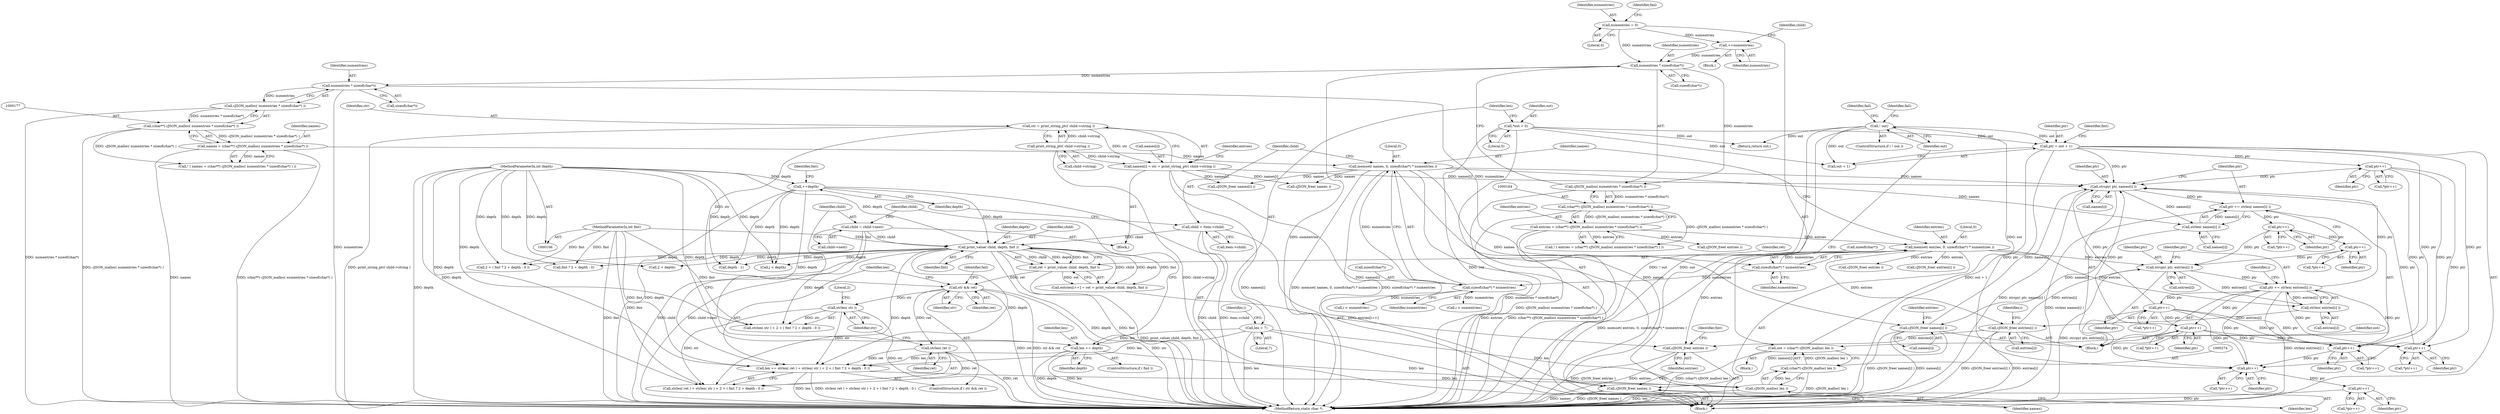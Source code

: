 digraph "1_iperf_91f2fa59e8ed80dfbf400add0164ee0e508e412a_42@API" {
"1000364" [label="(Call,strcpy( ptr, names[i] ))"];
"1000406" [label="(Call,ptr++)"];
"1000392" [label="(Call,ptr += strlen( entries[i] ))"];
"1000394" [label="(Call,strlen( entries[i] ))"];
"1000387" [label="(Call,strcpy( ptr, entries[i] ))"];
"1000377" [label="(Call,ptr++)"];
"1000369" [label="(Call,ptr += strlen( names[i] ))"];
"1000371" [label="(Call,strlen( names[i] ))"];
"1000364" [label="(Call,strcpy( ptr, names[i] ))"];
"1000361" [label="(Call,ptr++)"];
"1000322" [label="(Call,ptr = out + 1)"];
"1000120" [label="(Call,*out = 0)"];
"1000278" [label="(Call,! out)"];
"1000271" [label="(Call,out = (char*) cJSON_malloc( len ))"];
"1000273" [label="(Call,(char*) cJSON_malloc( len ))"];
"1000275" [label="(Call,cJSON_malloc( len ))"];
"1000211" [label="(Call,len += depth)"];
"1000207" [label="(Call,++depth)"];
"1000108" [label="(MethodParameterIn,int depth)"];
"1000127" [label="(Call,len = 7)"];
"1000242" [label="(Call,len += strlen( ret ) + strlen( str ) + 2 + ( fmt ? 2 + depth : 0 ))"];
"1000245" [label="(Call,strlen( ret ))"];
"1000239" [label="(Call,str && ret)"];
"1000221" [label="(Call,str = print_string_ptr( child->string ))"];
"1000223" [label="(Call,print_string_ptr( child->string ))"];
"1000232" [label="(Call,ret = print_value( child, depth, fmt ))"];
"1000234" [label="(Call,print_value( child, depth, fmt ))"];
"1000202" [label="(Call,child = item->child)"];
"1000262" [label="(Call,child = child->next)"];
"1000109" [label="(MethodParameterIn,int fmt)"];
"1000248" [label="(Call,strlen( str ))"];
"1000331" [label="(Call,ptr++)"];
"1000413" [label="(Call,ptr++)"];
"1000217" [label="(Call,names[i] = str = print_string_ptr( child->string ))"];
"1000420" [label="(Call,cJSON_free( names[i] ))"];
"1000195" [label="(Call,memset( names, 0, sizeof(char*) * numentries ))"];
"1000174" [label="(Call,names = (char**) cJSON_malloc( numentries * sizeof(char*) ))"];
"1000176" [label="(Call,(char**) cJSON_malloc( numentries * sizeof(char*) ))"];
"1000178" [label="(Call,cJSON_malloc( numentries * sizeof(char*) ))"];
"1000179" [label="(Call,numentries * sizeof(char*))"];
"1000166" [label="(Call,numentries * sizeof(char*))"];
"1000152" [label="(Call,++numentries)"];
"1000142" [label="(Call,numentries = 0)"];
"1000198" [label="(Call,sizeof(char*) * numentries)"];
"1000191" [label="(Call,sizeof(char*) * numentries)"];
"1000384" [label="(Call,ptr++)"];
"1000188" [label="(Call,memset( entries, 0, sizeof(char*) * numentries ))"];
"1000161" [label="(Call,entries = (char**) cJSON_malloc( numentries * sizeof(char*) ))"];
"1000163" [label="(Call,(char**) cJSON_malloc( numentries * sizeof(char*) ))"];
"1000165" [label="(Call,cJSON_malloc( numentries * sizeof(char*) ))"];
"1000424" [label="(Call,cJSON_free( entries[i] ))"];
"1000428" [label="(Call,cJSON_free( names ))"];
"1000447" [label="(Call,ptr++)"];
"1000452" [label="(Call,ptr++)"];
"1000457" [label="(Call,ptr++)"];
"1000430" [label="(Call,cJSON_free( entries ))"];
"1000242" [label="(Call,len += strlen( ret ) + strlen( str ) + 2 + ( fmt ? 2 + depth : 0 ))"];
"1000385" [label="(Identifier,ptr)"];
"1000243" [label="(Identifier,len)"];
"1000128" [label="(Identifier,len)"];
"1000462" [label="(MethodReturn,static char *)"];
"1000362" [label="(Identifier,ptr)"];
"1000151" [label="(Block,)"];
"1000314" [label="(Call,cJSON_free( entries ))"];
"1000273" [label="(Call,(char*) cJSON_malloc( len ))"];
"1000232" [label="(Call,ret = print_value( child, depth, fmt ))"];
"1000212" [label="(Identifier,len)"];
"1000270" [label="(Block,)"];
"1000277" [label="(ControlStructure,if ( ! out ))"];
"1000213" [label="(Identifier,depth)"];
"1000210" [label="(Identifier,fmt)"];
"1000181" [label="(Call,sizeof(char*))"];
"1000271" [label="(Call,out = (char*) cJSON_malloc( len ))"];
"1000290" [label="(Call,i < numentries)"];
"1000346" [label="(Identifier,i)"];
"1000460" [label="(Return,return out;)"];
"1000211" [label="(Call,len += depth)"];
"1000217" [label="(Call,names[i] = str = print_string_ptr( child->string ))"];
"1000178" [label="(Call,cJSON_malloc( numentries * sizeof(char*) ))"];
"1000240" [label="(Identifier,str)"];
"1000162" [label="(Identifier,entries)"];
"1000275" [label="(Call,cJSON_malloc( len ))"];
"1000233" [label="(Identifier,ret)"];
"1000241" [label="(Identifier,ret)"];
"1000426" [label="(Identifier,entries)"];
"1000195" [label="(Call,memset( names, 0, sizeof(char*) * numentries ))"];
"1000179" [label="(Call,numentries * sizeof(char*))"];
"1000176" [label="(Call,(char**) cJSON_malloc( numentries * sizeof(char*) ))"];
"1000132" [label="(Identifier,i)"];
"1000447" [label="(Call,ptr++)"];
"1000209" [label="(ControlStructure,if ( fmt ))"];
"1000234" [label="(Call,print_value( child, depth, fmt ))"];
"1000431" [label="(Identifier,entries)"];
"1000395" [label="(Call,entries[i])"];
"1000328" [label="(Identifier,fmt)"];
"1000236" [label="(Identifier,depth)"];
"1000456" [label="(Call,*ptr++)"];
"1000227" [label="(Call,entries[i++] = ret = print_value( child, depth, fmt ))"];
"1000144" [label="(Literal,0)"];
"1000247" [label="(Call,strlen( str ) + 2 + ( fmt ? 2 + depth : 0 ))"];
"1000446" [label="(Call,*ptr++)"];
"1000252" [label="(Call,fmt ? 2 + depth : 0)"];
"1000331" [label="(Call,ptr++)"];
"1000371" [label="(Call,strlen( names[i] ))"];
"1000167" [label="(Identifier,numentries)"];
"1000215" [label="(Identifier,child)"];
"1000143" [label="(Identifier,numentries)"];
"1000248" [label="(Call,strlen( str ))"];
"1000109" [label="(MethodParameterIn,int fmt)"];
"1000458" [label="(Identifier,ptr)"];
"1000414" [label="(Identifier,ptr)"];
"1000323" [label="(Identifier,ptr)"];
"1000189" [label="(Identifier,entries)"];
"1000251" [label="(Literal,2)"];
"1000453" [label="(Identifier,ptr)"];
"1000120" [label="(Call,*out = 0)"];
"1000161" [label="(Call,entries = (char**) cJSON_malloc( numentries * sizeof(char*) ))"];
"1000406" [label="(Call,ptr++)"];
"1000142" [label="(Call,numentries = 0)"];
"1000457" [label="(Call,ptr++)"];
"1000216" [label="(Block,)"];
"1000308" [label="(Call,cJSON_free( entries[i] ))"];
"1000160" [label="(Call,! ( entries = (char**) cJSON_malloc( numentries * sizeof(char*) ) ))"];
"1000264" [label="(Call,child->next)"];
"1000452" [label="(Call,ptr++)"];
"1000245" [label="(Call,strlen( ret ))"];
"1000433" [label="(Identifier,fmt)"];
"1000168" [label="(Call,sizeof(char*))"];
"1000451" [label="(Call,*ptr++)"];
"1000407" [label="(Identifier,ptr)"];
"1000428" [label="(Call,cJSON_free( names ))"];
"1000400" [label="(Identifier,i)"];
"1000244" [label="(Call,strlen( ret ) + strlen( str ) + 2 + ( fmt ? 2 + depth : 0 ))"];
"1000272" [label="(Identifier,out)"];
"1000383" [label="(Call,*ptr++)"];
"1000365" [label="(Identifier,ptr)"];
"1000263" [label="(Identifier,child)"];
"1000192" [label="(Call,sizeof(char*))"];
"1000260" [label="(Identifier,fail)"];
"1000361" [label="(Call,ptr++)"];
"1000405" [label="(Call,*ptr++)"];
"1000378" [label="(Identifier,ptr)"];
"1000425" [label="(Call,entries[i])"];
"1000279" [label="(Identifier,out)"];
"1000387" [label="(Call,strcpy( ptr, entries[i] ))"];
"1000175" [label="(Identifier,names)"];
"1000370" [label="(Identifier,ptr)"];
"1000250" [label="(Call,2 + ( fmt ? 2 + depth : 0 ))"];
"1000224" [label="(Call,child->string)"];
"1000330" [label="(Call,*ptr++)"];
"1000122" [label="(Literal,0)"];
"1000281" [label="(Identifier,fail)"];
"1000360" [label="(Call,*ptr++)"];
"1000372" [label="(Call,names[i])"];
"1000249" [label="(Identifier,str)"];
"1000222" [label="(Identifier,str)"];
"1000448" [label="(Identifier,ptr)"];
"1000155" [label="(Identifier,child)"];
"1000204" [label="(Call,item->child)"];
"1000110" [label="(Block,)"];
"1000190" [label="(Literal,0)"];
"1000108" [label="(MethodParameterIn,int depth)"];
"1000147" [label="(Identifier,fail)"];
"1000354" [label="(Call,j < depth)"];
"1000393" [label="(Identifier,ptr)"];
"1000376" [label="(Call,*ptr++)"];
"1000300" [label="(Call,cJSON_free( names[i] ))"];
"1000153" [label="(Identifier,numentries)"];
"1000127" [label="(Call,len = 7)"];
"1000421" [label="(Call,names[i])"];
"1000347" [label="(Block,)"];
"1000174" [label="(Call,names = (char**) cJSON_malloc( numentries * sizeof(char*) ))"];
"1000420" [label="(Call,cJSON_free( names[i] ))"];
"1000152" [label="(Call,++numentries)"];
"1000276" [label="(Identifier,len)"];
"1000394" [label="(Call,strlen( entries[i] ))"];
"1000208" [label="(Identifier,depth)"];
"1000262" [label="(Call,child = child->next)"];
"1000389" [label="(Call,entries[i])"];
"1000121" [label="(Identifier,out)"];
"1000384" [label="(Call,ptr++)"];
"1000342" [label="(Call,i < numentries)"];
"1000324" [label="(Call,out + 1)"];
"1000392" [label="(Call,ptr += strlen( entries[i] ))"];
"1000364" [label="(Call,strcpy( ptr, names[i] ))"];
"1000369" [label="(Call,ptr += strlen( names[i] ))"];
"1000254" [label="(Call,2 + depth)"];
"1000278" [label="(Call,! out)"];
"1000197" [label="(Literal,0)"];
"1000166" [label="(Call,numentries * sizeof(char*))"];
"1000388" [label="(Identifier,ptr)"];
"1000188" [label="(Call,memset( entries, 0, sizeof(char*) * numentries ))"];
"1000198" [label="(Call,sizeof(char*) * numentries)"];
"1000413" [label="(Call,ptr++)"];
"1000196" [label="(Identifier,names)"];
"1000221" [label="(Call,str = print_string_ptr( child->string ))"];
"1000246" [label="(Identifier,ret)"];
"1000191" [label="(Call,sizeof(char*) * numentries)"];
"1000424" [label="(Call,cJSON_free( entries[i] ))"];
"1000223" [label="(Call,print_string_ptr( child->string ))"];
"1000194" [label="(Identifier,numentries)"];
"1000332" [label="(Identifier,ptr)"];
"1000180" [label="(Identifier,numentries)"];
"1000284" [label="(Identifier,fail)"];
"1000165" [label="(Call,cJSON_malloc( numentries * sizeof(char*) ))"];
"1000184" [label="(Call,cJSON_free( entries ))"];
"1000203" [label="(Identifier,child)"];
"1000312" [label="(Call,cJSON_free( names ))"];
"1000129" [label="(Literal,7)"];
"1000237" [label="(Identifier,fmt)"];
"1000229" [label="(Identifier,entries)"];
"1000207" [label="(Call,++depth)"];
"1000377" [label="(Call,ptr++)"];
"1000429" [label="(Identifier,names)"];
"1000322" [label="(Call,ptr = out + 1)"];
"1000235" [label="(Identifier,child)"];
"1000163" [label="(Call,(char**) cJSON_malloc( numentries * sizeof(char*) ))"];
"1000202" [label="(Call,child = item->child)"];
"1000238" [label="(ControlStructure,if ( str && ret ))"];
"1000201" [label="(Identifier,numentries)"];
"1000430" [label="(Call,cJSON_free( entries ))"];
"1000412" [label="(Call,*ptr++)"];
"1000440" [label="(Call,depth - 1)"];
"1000218" [label="(Call,names[i])"];
"1000173" [label="(Call,! ( names = (char**) cJSON_malloc( numentries * sizeof(char*) ) ))"];
"1000199" [label="(Call,sizeof(char*))"];
"1000239" [label="(Call,str && ret)"];
"1000366" [label="(Call,names[i])"];
"1000364" -> "1000347"  [label="AST: "];
"1000364" -> "1000366"  [label="CFG: "];
"1000365" -> "1000364"  [label="AST: "];
"1000366" -> "1000364"  [label="AST: "];
"1000370" -> "1000364"  [label="CFG: "];
"1000364" -> "1000462"  [label="DDG: strcpy( ptr, names[i] )"];
"1000406" -> "1000364"  [label="DDG: ptr"];
"1000361" -> "1000364"  [label="DDG: ptr"];
"1000322" -> "1000364"  [label="DDG: ptr"];
"1000331" -> "1000364"  [label="DDG: ptr"];
"1000413" -> "1000364"  [label="DDG: ptr"];
"1000392" -> "1000364"  [label="DDG: ptr"];
"1000217" -> "1000364"  [label="DDG: names[i]"];
"1000420" -> "1000364"  [label="DDG: names[i]"];
"1000195" -> "1000364"  [label="DDG: names"];
"1000364" -> "1000369"  [label="DDG: ptr"];
"1000364" -> "1000371"  [label="DDG: names[i]"];
"1000406" -> "1000405"  [label="AST: "];
"1000406" -> "1000407"  [label="CFG: "];
"1000407" -> "1000406"  [label="AST: "];
"1000405" -> "1000406"  [label="CFG: "];
"1000406" -> "1000361"  [label="DDG: ptr"];
"1000392" -> "1000406"  [label="DDG: ptr"];
"1000406" -> "1000413"  [label="DDG: ptr"];
"1000406" -> "1000447"  [label="DDG: ptr"];
"1000406" -> "1000452"  [label="DDG: ptr"];
"1000392" -> "1000347"  [label="AST: "];
"1000392" -> "1000394"  [label="CFG: "];
"1000393" -> "1000392"  [label="AST: "];
"1000394" -> "1000392"  [label="AST: "];
"1000400" -> "1000392"  [label="CFG: "];
"1000392" -> "1000462"  [label="DDG: strlen( entries[i] )"];
"1000392" -> "1000361"  [label="DDG: ptr"];
"1000394" -> "1000392"  [label="DDG: entries[i]"];
"1000387" -> "1000392"  [label="DDG: ptr"];
"1000392" -> "1000413"  [label="DDG: ptr"];
"1000392" -> "1000447"  [label="DDG: ptr"];
"1000392" -> "1000452"  [label="DDG: ptr"];
"1000394" -> "1000395"  [label="CFG: "];
"1000395" -> "1000394"  [label="AST: "];
"1000387" -> "1000394"  [label="DDG: entries[i]"];
"1000188" -> "1000394"  [label="DDG: entries"];
"1000394" -> "1000424"  [label="DDG: entries[i]"];
"1000387" -> "1000347"  [label="AST: "];
"1000387" -> "1000389"  [label="CFG: "];
"1000388" -> "1000387"  [label="AST: "];
"1000389" -> "1000387"  [label="AST: "];
"1000393" -> "1000387"  [label="CFG: "];
"1000387" -> "1000462"  [label="DDG: strcpy( ptr, entries[i] )"];
"1000377" -> "1000387"  [label="DDG: ptr"];
"1000384" -> "1000387"  [label="DDG: ptr"];
"1000188" -> "1000387"  [label="DDG: entries"];
"1000424" -> "1000387"  [label="DDG: entries[i]"];
"1000377" -> "1000376"  [label="AST: "];
"1000377" -> "1000378"  [label="CFG: "];
"1000378" -> "1000377"  [label="AST: "];
"1000376" -> "1000377"  [label="CFG: "];
"1000369" -> "1000377"  [label="DDG: ptr"];
"1000377" -> "1000384"  [label="DDG: ptr"];
"1000369" -> "1000347"  [label="AST: "];
"1000369" -> "1000371"  [label="CFG: "];
"1000370" -> "1000369"  [label="AST: "];
"1000371" -> "1000369"  [label="AST: "];
"1000378" -> "1000369"  [label="CFG: "];
"1000369" -> "1000462"  [label="DDG: strlen( names[i] )"];
"1000371" -> "1000369"  [label="DDG: names[i]"];
"1000371" -> "1000372"  [label="CFG: "];
"1000372" -> "1000371"  [label="AST: "];
"1000195" -> "1000371"  [label="DDG: names"];
"1000371" -> "1000420"  [label="DDG: names[i]"];
"1000361" -> "1000360"  [label="AST: "];
"1000361" -> "1000362"  [label="CFG: "];
"1000362" -> "1000361"  [label="AST: "];
"1000360" -> "1000361"  [label="CFG: "];
"1000322" -> "1000361"  [label="DDG: ptr"];
"1000331" -> "1000361"  [label="DDG: ptr"];
"1000413" -> "1000361"  [label="DDG: ptr"];
"1000322" -> "1000110"  [label="AST: "];
"1000322" -> "1000324"  [label="CFG: "];
"1000323" -> "1000322"  [label="AST: "];
"1000324" -> "1000322"  [label="AST: "];
"1000328" -> "1000322"  [label="CFG: "];
"1000322" -> "1000462"  [label="DDG: out + 1"];
"1000120" -> "1000322"  [label="DDG: out"];
"1000278" -> "1000322"  [label="DDG: out"];
"1000322" -> "1000331"  [label="DDG: ptr"];
"1000322" -> "1000447"  [label="DDG: ptr"];
"1000322" -> "1000452"  [label="DDG: ptr"];
"1000120" -> "1000110"  [label="AST: "];
"1000120" -> "1000122"  [label="CFG: "];
"1000121" -> "1000120"  [label="AST: "];
"1000122" -> "1000120"  [label="AST: "];
"1000128" -> "1000120"  [label="CFG: "];
"1000120" -> "1000462"  [label="DDG: out"];
"1000120" -> "1000324"  [label="DDG: out"];
"1000120" -> "1000460"  [label="DDG: out"];
"1000278" -> "1000277"  [label="AST: "];
"1000278" -> "1000279"  [label="CFG: "];
"1000279" -> "1000278"  [label="AST: "];
"1000281" -> "1000278"  [label="CFG: "];
"1000284" -> "1000278"  [label="CFG: "];
"1000278" -> "1000462"  [label="DDG: ! out"];
"1000278" -> "1000462"  [label="DDG: out"];
"1000271" -> "1000278"  [label="DDG: out"];
"1000278" -> "1000324"  [label="DDG: out"];
"1000278" -> "1000460"  [label="DDG: out"];
"1000271" -> "1000270"  [label="AST: "];
"1000271" -> "1000273"  [label="CFG: "];
"1000272" -> "1000271"  [label="AST: "];
"1000273" -> "1000271"  [label="AST: "];
"1000279" -> "1000271"  [label="CFG: "];
"1000271" -> "1000462"  [label="DDG: (char*) cJSON_malloc( len )"];
"1000273" -> "1000271"  [label="DDG: cJSON_malloc( len )"];
"1000273" -> "1000275"  [label="CFG: "];
"1000274" -> "1000273"  [label="AST: "];
"1000275" -> "1000273"  [label="AST: "];
"1000273" -> "1000462"  [label="DDG: cJSON_malloc( len )"];
"1000275" -> "1000273"  [label="DDG: len"];
"1000275" -> "1000276"  [label="CFG: "];
"1000276" -> "1000275"  [label="AST: "];
"1000275" -> "1000462"  [label="DDG: len"];
"1000211" -> "1000275"  [label="DDG: len"];
"1000127" -> "1000275"  [label="DDG: len"];
"1000242" -> "1000275"  [label="DDG: len"];
"1000211" -> "1000209"  [label="AST: "];
"1000211" -> "1000213"  [label="CFG: "];
"1000212" -> "1000211"  [label="AST: "];
"1000213" -> "1000211"  [label="AST: "];
"1000215" -> "1000211"  [label="CFG: "];
"1000211" -> "1000462"  [label="DDG: len"];
"1000211" -> "1000462"  [label="DDG: depth"];
"1000207" -> "1000211"  [label="DDG: depth"];
"1000108" -> "1000211"  [label="DDG: depth"];
"1000127" -> "1000211"  [label="DDG: len"];
"1000211" -> "1000242"  [label="DDG: len"];
"1000207" -> "1000110"  [label="AST: "];
"1000207" -> "1000208"  [label="CFG: "];
"1000208" -> "1000207"  [label="AST: "];
"1000210" -> "1000207"  [label="CFG: "];
"1000207" -> "1000462"  [label="DDG: depth"];
"1000108" -> "1000207"  [label="DDG: depth"];
"1000207" -> "1000234"  [label="DDG: depth"];
"1000207" -> "1000354"  [label="DDG: depth"];
"1000207" -> "1000440"  [label="DDG: depth"];
"1000108" -> "1000106"  [label="AST: "];
"1000108" -> "1000462"  [label="DDG: depth"];
"1000108" -> "1000234"  [label="DDG: depth"];
"1000108" -> "1000242"  [label="DDG: depth"];
"1000108" -> "1000244"  [label="DDG: depth"];
"1000108" -> "1000247"  [label="DDG: depth"];
"1000108" -> "1000250"  [label="DDG: depth"];
"1000108" -> "1000252"  [label="DDG: depth"];
"1000108" -> "1000254"  [label="DDG: depth"];
"1000108" -> "1000354"  [label="DDG: depth"];
"1000108" -> "1000440"  [label="DDG: depth"];
"1000127" -> "1000110"  [label="AST: "];
"1000127" -> "1000129"  [label="CFG: "];
"1000128" -> "1000127"  [label="AST: "];
"1000129" -> "1000127"  [label="AST: "];
"1000132" -> "1000127"  [label="CFG: "];
"1000127" -> "1000462"  [label="DDG: len"];
"1000127" -> "1000242"  [label="DDG: len"];
"1000242" -> "1000238"  [label="AST: "];
"1000242" -> "1000244"  [label="CFG: "];
"1000243" -> "1000242"  [label="AST: "];
"1000244" -> "1000242"  [label="AST: "];
"1000263" -> "1000242"  [label="CFG: "];
"1000242" -> "1000462"  [label="DDG: strlen( ret ) + strlen( str ) + 2 + ( fmt ? 2 + depth : 0 )"];
"1000242" -> "1000462"  [label="DDG: len"];
"1000245" -> "1000242"  [label="DDG: ret"];
"1000248" -> "1000242"  [label="DDG: str"];
"1000109" -> "1000242"  [label="DDG: fmt"];
"1000234" -> "1000242"  [label="DDG: depth"];
"1000245" -> "1000244"  [label="AST: "];
"1000245" -> "1000246"  [label="CFG: "];
"1000246" -> "1000245"  [label="AST: "];
"1000249" -> "1000245"  [label="CFG: "];
"1000245" -> "1000462"  [label="DDG: ret"];
"1000245" -> "1000244"  [label="DDG: ret"];
"1000239" -> "1000245"  [label="DDG: ret"];
"1000239" -> "1000238"  [label="AST: "];
"1000239" -> "1000240"  [label="CFG: "];
"1000239" -> "1000241"  [label="CFG: "];
"1000240" -> "1000239"  [label="AST: "];
"1000241" -> "1000239"  [label="AST: "];
"1000243" -> "1000239"  [label="CFG: "];
"1000260" -> "1000239"  [label="CFG: "];
"1000239" -> "1000462"  [label="DDG: str && ret"];
"1000239" -> "1000462"  [label="DDG: str"];
"1000239" -> "1000462"  [label="DDG: ret"];
"1000221" -> "1000239"  [label="DDG: str"];
"1000232" -> "1000239"  [label="DDG: ret"];
"1000239" -> "1000248"  [label="DDG: str"];
"1000221" -> "1000217"  [label="AST: "];
"1000221" -> "1000223"  [label="CFG: "];
"1000222" -> "1000221"  [label="AST: "];
"1000223" -> "1000221"  [label="AST: "];
"1000217" -> "1000221"  [label="CFG: "];
"1000221" -> "1000462"  [label="DDG: print_string_ptr( child->string )"];
"1000221" -> "1000217"  [label="DDG: str"];
"1000223" -> "1000221"  [label="DDG: child->string"];
"1000223" -> "1000224"  [label="CFG: "];
"1000224" -> "1000223"  [label="AST: "];
"1000223" -> "1000462"  [label="DDG: child->string"];
"1000223" -> "1000217"  [label="DDG: child->string"];
"1000232" -> "1000227"  [label="AST: "];
"1000232" -> "1000234"  [label="CFG: "];
"1000233" -> "1000232"  [label="AST: "];
"1000234" -> "1000232"  [label="AST: "];
"1000227" -> "1000232"  [label="CFG: "];
"1000232" -> "1000462"  [label="DDG: print_value( child, depth, fmt )"];
"1000232" -> "1000227"  [label="DDG: ret"];
"1000234" -> "1000232"  [label="DDG: child"];
"1000234" -> "1000232"  [label="DDG: depth"];
"1000234" -> "1000232"  [label="DDG: fmt"];
"1000234" -> "1000237"  [label="CFG: "];
"1000235" -> "1000234"  [label="AST: "];
"1000236" -> "1000234"  [label="AST: "];
"1000237" -> "1000234"  [label="AST: "];
"1000234" -> "1000462"  [label="DDG: fmt"];
"1000234" -> "1000462"  [label="DDG: depth"];
"1000234" -> "1000227"  [label="DDG: child"];
"1000234" -> "1000227"  [label="DDG: depth"];
"1000234" -> "1000227"  [label="DDG: fmt"];
"1000202" -> "1000234"  [label="DDG: child"];
"1000262" -> "1000234"  [label="DDG: child"];
"1000109" -> "1000234"  [label="DDG: fmt"];
"1000234" -> "1000244"  [label="DDG: depth"];
"1000234" -> "1000247"  [label="DDG: depth"];
"1000234" -> "1000250"  [label="DDG: depth"];
"1000234" -> "1000252"  [label="DDG: depth"];
"1000234" -> "1000254"  [label="DDG: depth"];
"1000234" -> "1000354"  [label="DDG: depth"];
"1000234" -> "1000440"  [label="DDG: depth"];
"1000202" -> "1000110"  [label="AST: "];
"1000202" -> "1000204"  [label="CFG: "];
"1000203" -> "1000202"  [label="AST: "];
"1000204" -> "1000202"  [label="AST: "];
"1000208" -> "1000202"  [label="CFG: "];
"1000202" -> "1000462"  [label="DDG: child"];
"1000202" -> "1000462"  [label="DDG: item->child"];
"1000262" -> "1000216"  [label="AST: "];
"1000262" -> "1000264"  [label="CFG: "];
"1000263" -> "1000262"  [label="AST: "];
"1000264" -> "1000262"  [label="AST: "];
"1000215" -> "1000262"  [label="CFG: "];
"1000262" -> "1000462"  [label="DDG: child"];
"1000262" -> "1000462"  [label="DDG: child->next"];
"1000109" -> "1000106"  [label="AST: "];
"1000109" -> "1000462"  [label="DDG: fmt"];
"1000109" -> "1000244"  [label="DDG: fmt"];
"1000109" -> "1000247"  [label="DDG: fmt"];
"1000109" -> "1000250"  [label="DDG: fmt"];
"1000109" -> "1000252"  [label="DDG: fmt"];
"1000248" -> "1000247"  [label="AST: "];
"1000248" -> "1000249"  [label="CFG: "];
"1000249" -> "1000248"  [label="AST: "];
"1000251" -> "1000248"  [label="CFG: "];
"1000248" -> "1000462"  [label="DDG: str"];
"1000248" -> "1000244"  [label="DDG: str"];
"1000248" -> "1000247"  [label="DDG: str"];
"1000331" -> "1000330"  [label="AST: "];
"1000331" -> "1000332"  [label="CFG: "];
"1000332" -> "1000331"  [label="AST: "];
"1000330" -> "1000331"  [label="CFG: "];
"1000331" -> "1000447"  [label="DDG: ptr"];
"1000331" -> "1000452"  [label="DDG: ptr"];
"1000413" -> "1000412"  [label="AST: "];
"1000413" -> "1000414"  [label="CFG: "];
"1000414" -> "1000413"  [label="AST: "];
"1000412" -> "1000413"  [label="CFG: "];
"1000413" -> "1000447"  [label="DDG: ptr"];
"1000413" -> "1000452"  [label="DDG: ptr"];
"1000217" -> "1000216"  [label="AST: "];
"1000218" -> "1000217"  [label="AST: "];
"1000229" -> "1000217"  [label="CFG: "];
"1000217" -> "1000462"  [label="DDG: names[i]"];
"1000217" -> "1000300"  [label="DDG: names[i]"];
"1000217" -> "1000312"  [label="DDG: names[i]"];
"1000217" -> "1000428"  [label="DDG: names[i]"];
"1000420" -> "1000347"  [label="AST: "];
"1000420" -> "1000421"  [label="CFG: "];
"1000421" -> "1000420"  [label="AST: "];
"1000426" -> "1000420"  [label="CFG: "];
"1000420" -> "1000462"  [label="DDG: cJSON_free( names[i] )"];
"1000420" -> "1000462"  [label="DDG: names[i]"];
"1000195" -> "1000420"  [label="DDG: names"];
"1000420" -> "1000428"  [label="DDG: names[i]"];
"1000195" -> "1000110"  [label="AST: "];
"1000195" -> "1000198"  [label="CFG: "];
"1000196" -> "1000195"  [label="AST: "];
"1000197" -> "1000195"  [label="AST: "];
"1000198" -> "1000195"  [label="AST: "];
"1000203" -> "1000195"  [label="CFG: "];
"1000195" -> "1000462"  [label="DDG: memset( names, 0, sizeof(char*) * numentries )"];
"1000195" -> "1000462"  [label="DDG: sizeof(char*) * numentries"];
"1000174" -> "1000195"  [label="DDG: names"];
"1000198" -> "1000195"  [label="DDG: numentries"];
"1000195" -> "1000300"  [label="DDG: names"];
"1000195" -> "1000312"  [label="DDG: names"];
"1000195" -> "1000428"  [label="DDG: names"];
"1000174" -> "1000173"  [label="AST: "];
"1000174" -> "1000176"  [label="CFG: "];
"1000175" -> "1000174"  [label="AST: "];
"1000176" -> "1000174"  [label="AST: "];
"1000173" -> "1000174"  [label="CFG: "];
"1000174" -> "1000462"  [label="DDG: (char**) cJSON_malloc( numentries * sizeof(char*) )"];
"1000174" -> "1000462"  [label="DDG: names"];
"1000174" -> "1000173"  [label="DDG: names"];
"1000176" -> "1000174"  [label="DDG: cJSON_malloc( numentries * sizeof(char*) )"];
"1000176" -> "1000178"  [label="CFG: "];
"1000177" -> "1000176"  [label="AST: "];
"1000178" -> "1000176"  [label="AST: "];
"1000176" -> "1000462"  [label="DDG: cJSON_malloc( numentries * sizeof(char*) )"];
"1000176" -> "1000173"  [label="DDG: cJSON_malloc( numentries * sizeof(char*) )"];
"1000178" -> "1000176"  [label="DDG: numentries * sizeof(char*)"];
"1000178" -> "1000179"  [label="CFG: "];
"1000179" -> "1000178"  [label="AST: "];
"1000178" -> "1000462"  [label="DDG: numentries * sizeof(char*)"];
"1000179" -> "1000178"  [label="DDG: numentries"];
"1000179" -> "1000181"  [label="CFG: "];
"1000180" -> "1000179"  [label="AST: "];
"1000181" -> "1000179"  [label="AST: "];
"1000179" -> "1000462"  [label="DDG: numentries"];
"1000166" -> "1000179"  [label="DDG: numentries"];
"1000179" -> "1000191"  [label="DDG: numentries"];
"1000166" -> "1000165"  [label="AST: "];
"1000166" -> "1000168"  [label="CFG: "];
"1000167" -> "1000166"  [label="AST: "];
"1000168" -> "1000166"  [label="AST: "];
"1000165" -> "1000166"  [label="CFG: "];
"1000166" -> "1000462"  [label="DDG: numentries"];
"1000166" -> "1000165"  [label="DDG: numentries"];
"1000152" -> "1000166"  [label="DDG: numentries"];
"1000142" -> "1000166"  [label="DDG: numentries"];
"1000152" -> "1000151"  [label="AST: "];
"1000152" -> "1000153"  [label="CFG: "];
"1000153" -> "1000152"  [label="AST: "];
"1000155" -> "1000152"  [label="CFG: "];
"1000142" -> "1000152"  [label="DDG: numentries"];
"1000142" -> "1000110"  [label="AST: "];
"1000142" -> "1000144"  [label="CFG: "];
"1000143" -> "1000142"  [label="AST: "];
"1000144" -> "1000142"  [label="AST: "];
"1000147" -> "1000142"  [label="CFG: "];
"1000198" -> "1000201"  [label="CFG: "];
"1000199" -> "1000198"  [label="AST: "];
"1000201" -> "1000198"  [label="AST: "];
"1000191" -> "1000198"  [label="DDG: numentries"];
"1000198" -> "1000290"  [label="DDG: numentries"];
"1000198" -> "1000342"  [label="DDG: numentries"];
"1000191" -> "1000188"  [label="AST: "];
"1000191" -> "1000194"  [label="CFG: "];
"1000192" -> "1000191"  [label="AST: "];
"1000194" -> "1000191"  [label="AST: "];
"1000188" -> "1000191"  [label="CFG: "];
"1000191" -> "1000188"  [label="DDG: numentries"];
"1000384" -> "1000383"  [label="AST: "];
"1000384" -> "1000385"  [label="CFG: "];
"1000385" -> "1000384"  [label="AST: "];
"1000383" -> "1000384"  [label="CFG: "];
"1000188" -> "1000110"  [label="AST: "];
"1000189" -> "1000188"  [label="AST: "];
"1000190" -> "1000188"  [label="AST: "];
"1000196" -> "1000188"  [label="CFG: "];
"1000188" -> "1000462"  [label="DDG: memset( entries, 0, sizeof(char*) * numentries )"];
"1000161" -> "1000188"  [label="DDG: entries"];
"1000188" -> "1000308"  [label="DDG: entries"];
"1000188" -> "1000314"  [label="DDG: entries"];
"1000188" -> "1000424"  [label="DDG: entries"];
"1000188" -> "1000430"  [label="DDG: entries"];
"1000161" -> "1000160"  [label="AST: "];
"1000161" -> "1000163"  [label="CFG: "];
"1000162" -> "1000161"  [label="AST: "];
"1000163" -> "1000161"  [label="AST: "];
"1000160" -> "1000161"  [label="CFG: "];
"1000161" -> "1000462"  [label="DDG: (char**) cJSON_malloc( numentries * sizeof(char*) )"];
"1000161" -> "1000462"  [label="DDG: entries"];
"1000161" -> "1000160"  [label="DDG: entries"];
"1000163" -> "1000161"  [label="DDG: cJSON_malloc( numentries * sizeof(char*) )"];
"1000161" -> "1000184"  [label="DDG: entries"];
"1000163" -> "1000165"  [label="CFG: "];
"1000164" -> "1000163"  [label="AST: "];
"1000165" -> "1000163"  [label="AST: "];
"1000163" -> "1000462"  [label="DDG: cJSON_malloc( numentries * sizeof(char*) )"];
"1000163" -> "1000160"  [label="DDG: cJSON_malloc( numentries * sizeof(char*) )"];
"1000165" -> "1000163"  [label="DDG: numentries * sizeof(char*)"];
"1000165" -> "1000462"  [label="DDG: numentries * sizeof(char*)"];
"1000424" -> "1000347"  [label="AST: "];
"1000424" -> "1000425"  [label="CFG: "];
"1000425" -> "1000424"  [label="AST: "];
"1000346" -> "1000424"  [label="CFG: "];
"1000424" -> "1000462"  [label="DDG: entries[i]"];
"1000424" -> "1000462"  [label="DDG: cJSON_free( entries[i] )"];
"1000424" -> "1000430"  [label="DDG: entries[i]"];
"1000428" -> "1000110"  [label="AST: "];
"1000428" -> "1000429"  [label="CFG: "];
"1000429" -> "1000428"  [label="AST: "];
"1000431" -> "1000428"  [label="CFG: "];
"1000428" -> "1000462"  [label="DDG: cJSON_free( names )"];
"1000428" -> "1000462"  [label="DDG: names"];
"1000447" -> "1000446"  [label="AST: "];
"1000447" -> "1000448"  [label="CFG: "];
"1000448" -> "1000447"  [label="AST: "];
"1000446" -> "1000447"  [label="CFG: "];
"1000447" -> "1000452"  [label="DDG: ptr"];
"1000452" -> "1000451"  [label="AST: "];
"1000452" -> "1000453"  [label="CFG: "];
"1000453" -> "1000452"  [label="AST: "];
"1000451" -> "1000452"  [label="CFG: "];
"1000452" -> "1000457"  [label="DDG: ptr"];
"1000457" -> "1000456"  [label="AST: "];
"1000457" -> "1000458"  [label="CFG: "];
"1000458" -> "1000457"  [label="AST: "];
"1000456" -> "1000457"  [label="CFG: "];
"1000457" -> "1000462"  [label="DDG: ptr"];
"1000430" -> "1000110"  [label="AST: "];
"1000430" -> "1000431"  [label="CFG: "];
"1000431" -> "1000430"  [label="AST: "];
"1000433" -> "1000430"  [label="CFG: "];
"1000430" -> "1000462"  [label="DDG: entries"];
"1000430" -> "1000462"  [label="DDG: cJSON_free( entries )"];
"1000227" -> "1000430"  [label="DDG: entries[i++]"];
}
